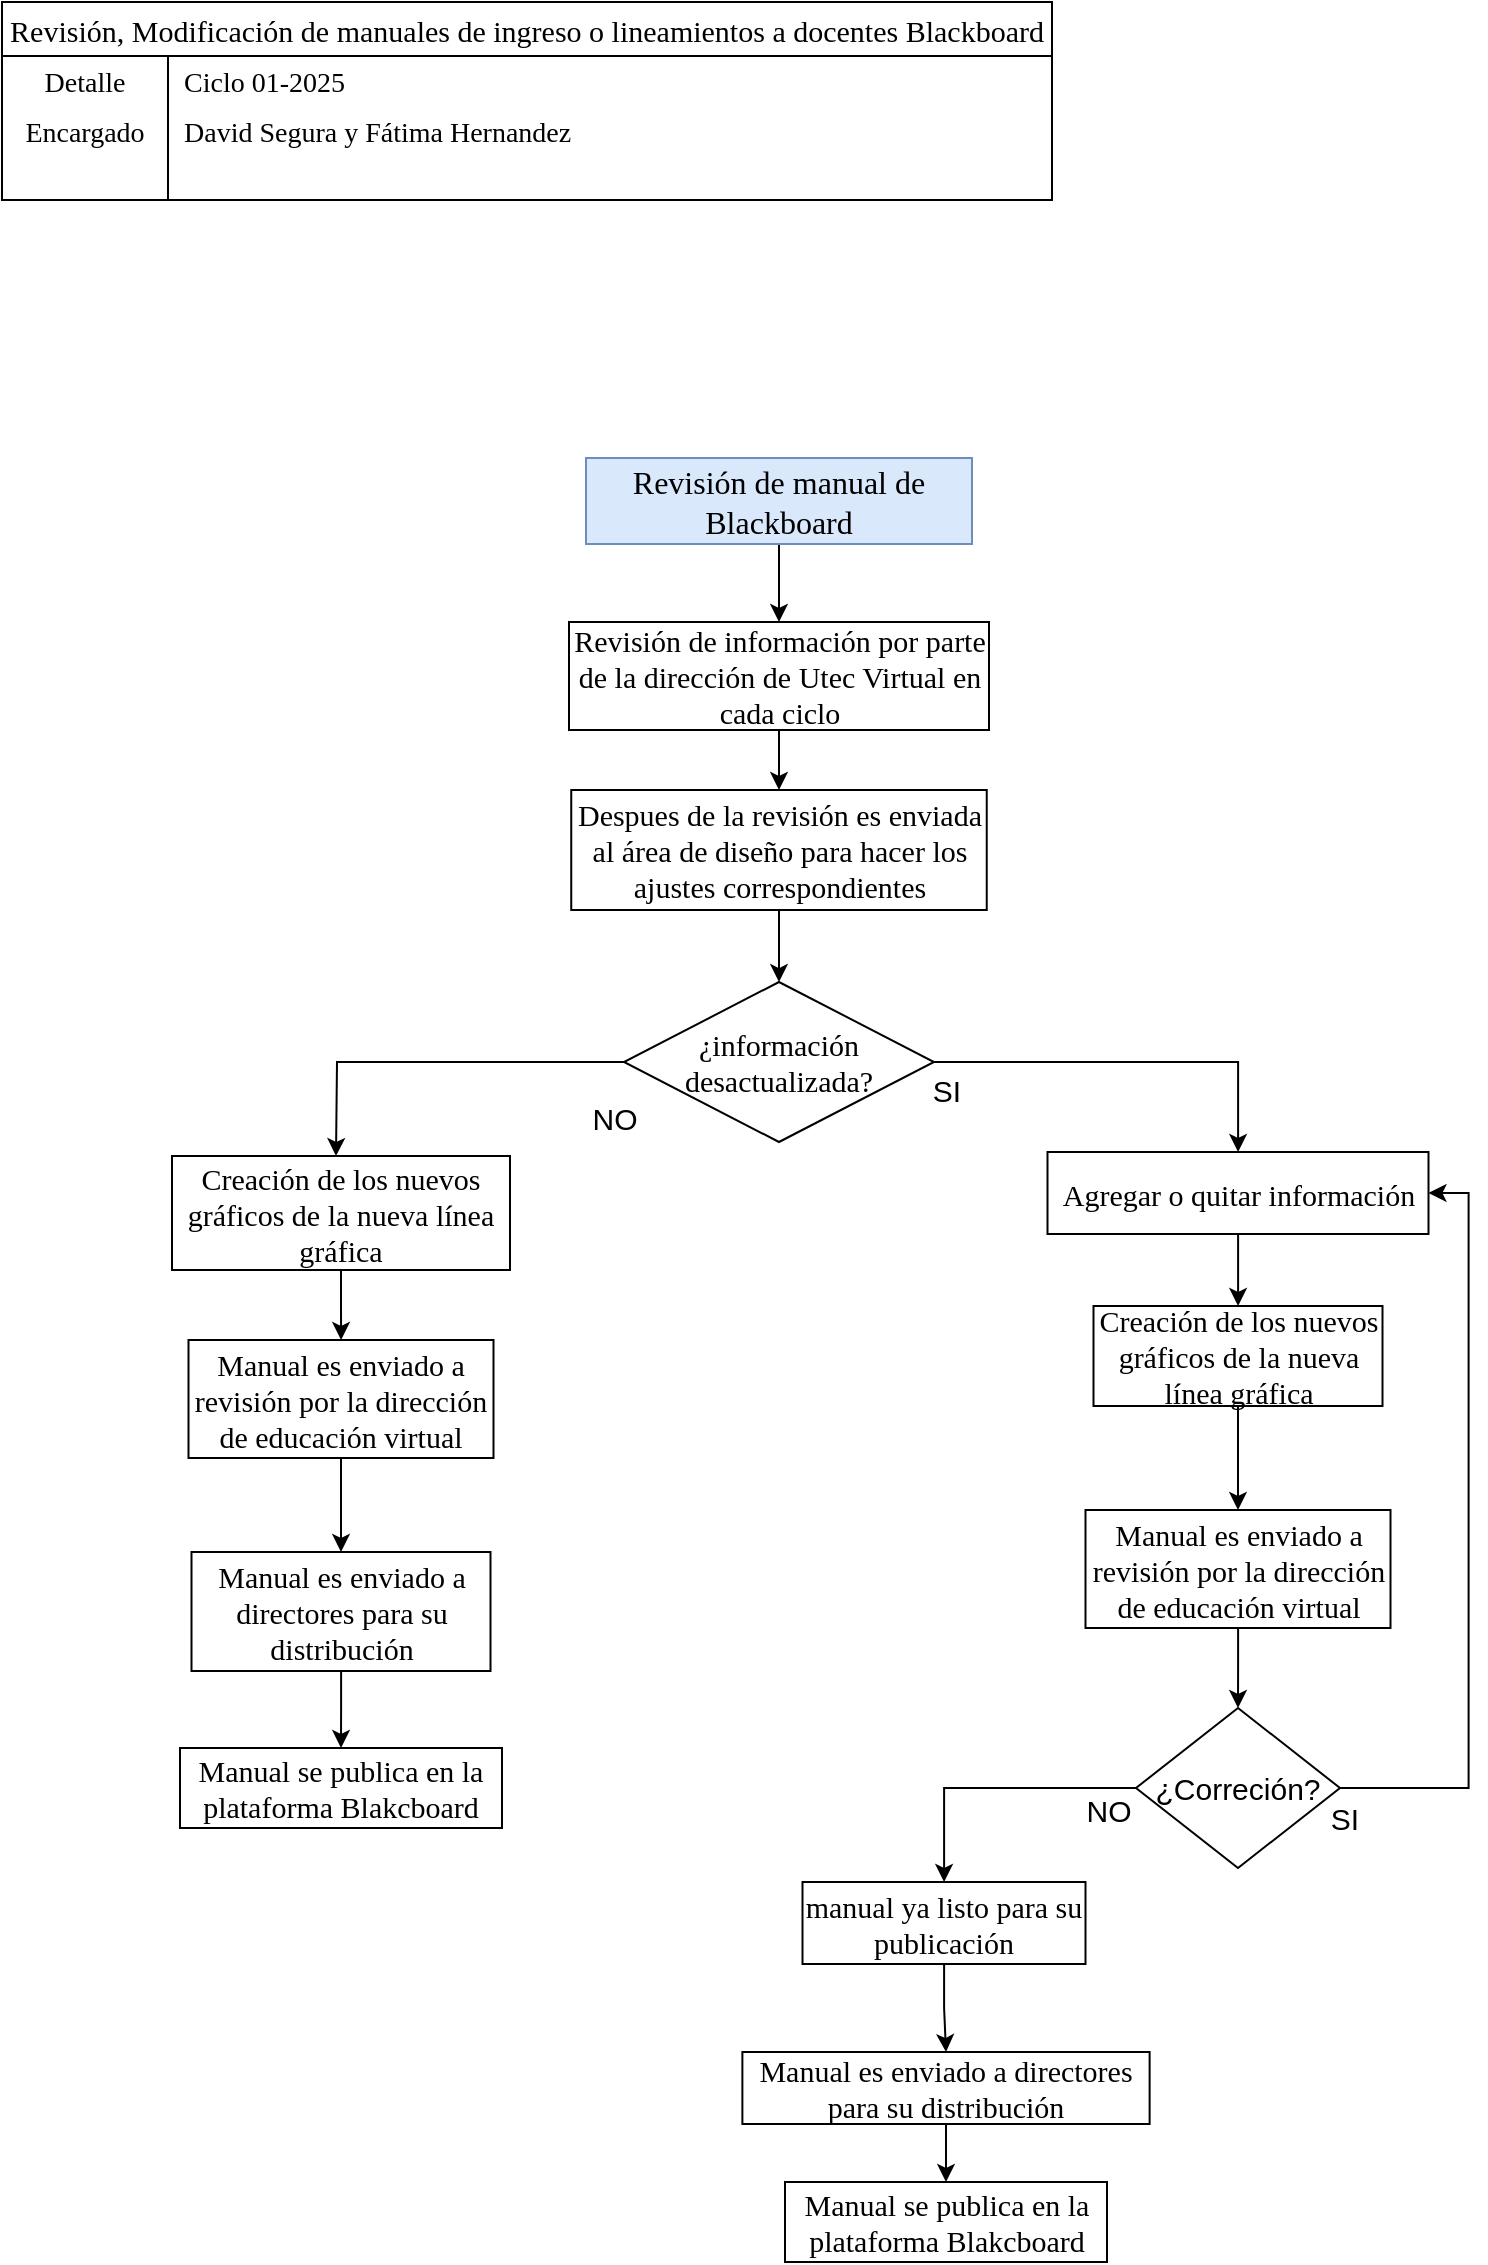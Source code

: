 <mxfile version="28.0.6">
  <diagram name="Página-1" id="sNR0so8HqOp0t1FQ7GcU">
    <mxGraphModel dx="1426" dy="841" grid="0" gridSize="10" guides="1" tooltips="1" connect="1" arrows="1" fold="1" page="1" pageScale="1" pageWidth="827" pageHeight="1169" math="0" shadow="0">
      <root>
        <mxCell id="0" />
        <mxCell id="1" parent="0" />
        <mxCell id="Yqn3SmFSZfBz6iIgO0mk-1" value="&lt;span style=&quot;color: rgba(0, 0, 0, 0); font-family: monospace; font-size: 0px; text-wrap-mode: nowrap;&quot;&gt;%3CmxGraphModel%3E%3Croot%3E%3CmxCell%20id%3D%220%22%2F%3E%3CmxCell%20id%3D%221%22%20parent%3D%220%22%2F%3E%3CmxCell%20id%3D%222%22%20value%3D%22Crear%20tabla%20din%C3%A1mica%20para%20agrupar%20por%20facultad%20de%20Maestr%C3%ADa%20y%20contabilizar%20aulas%22%20style%3D%22whiteSpace%3Dwrap%3Bhtml%3D1%3Brounded%3D0%3BfontFamily%3DTimes%20New%20Roman%3BfontSize%3D14%3B%22%20vertex%3D%221%22%20parent%3D%221%22%3E%3CmxGeometry%20x%3D%22586.5%22%20y%3D%22691%22%20width%3D%22125%22%20height%3D%2264%22%20as%3D%22geometry%22%2F%3E%3C%2FmxCell%3E%3C%2Froot%3E%3C%2FmxGraphModel%3E&lt;/span&gt;" style="text;whiteSpace=wrap;html=1;" vertex="1" parent="1">
          <mxGeometry x="63" y="40" width="110" height="40" as="geometry" />
        </mxCell>
        <mxCell id="Yqn3SmFSZfBz6iIgO0mk-2" value="Revisión, Modificación de manuales de ingreso o lineamientos a docentes Blackboard" style="shape=table;startSize=27;container=1;collapsible=0;childLayout=tableLayout;fixedRows=1;rowLines=0;fontStyle=0;fontSize=15;fontFamily=Times New Roman;" vertex="1" parent="1">
          <mxGeometry x="23" y="20" width="525" height="99" as="geometry" />
        </mxCell>
        <mxCell id="Yqn3SmFSZfBz6iIgO0mk-3" value="" style="shape=tableRow;horizontal=0;startSize=0;swimlaneHead=0;swimlaneBody=0;top=0;left=0;bottom=0;right=0;collapsible=0;dropTarget=0;fillColor=none;points=[[0,0.5],[1,0.5]];portConstraint=eastwest;strokeColor=inherit;fontSize=16;fontFamily=Times New Roman;" vertex="1" parent="Yqn3SmFSZfBz6iIgO0mk-2">
          <mxGeometry y="27" width="525" height="22" as="geometry" />
        </mxCell>
        <mxCell id="Yqn3SmFSZfBz6iIgO0mk-4" value="&lt;font style=&quot;font-size: 14px;&quot;&gt;Detalle&lt;/font&gt;&lt;div&gt;&lt;br&gt;&lt;/div&gt;" style="shape=partialRectangle;html=1;whiteSpace=wrap;connectable=0;fillColor=none;top=0;left=0;bottom=0;right=0;overflow=hidden;pointerEvents=1;strokeColor=inherit;fontSize=16;fontFamily=Times New Roman;" vertex="1" parent="Yqn3SmFSZfBz6iIgO0mk-3">
          <mxGeometry width="83" height="22" as="geometry">
            <mxRectangle width="83" height="22" as="alternateBounds" />
          </mxGeometry>
        </mxCell>
        <mxCell id="Yqn3SmFSZfBz6iIgO0mk-5" value="&lt;font style=&quot;font-size: 14px;&quot;&gt;Ciclo 01-2025&lt;/font&gt;" style="shape=partialRectangle;html=1;whiteSpace=wrap;connectable=0;fillColor=none;top=0;left=0;bottom=0;right=0;align=left;spacingLeft=6;overflow=hidden;strokeColor=inherit;fontSize=16;fontFamily=Times New Roman;" vertex="1" parent="Yqn3SmFSZfBz6iIgO0mk-3">
          <mxGeometry x="83" width="442" height="22" as="geometry">
            <mxRectangle width="442" height="22" as="alternateBounds" />
          </mxGeometry>
        </mxCell>
        <mxCell id="Yqn3SmFSZfBz6iIgO0mk-6" value="" style="shape=tableRow;horizontal=0;startSize=0;swimlaneHead=0;swimlaneBody=0;top=0;left=0;bottom=0;right=0;collapsible=0;dropTarget=0;fillColor=none;points=[[0,0.5],[1,0.5]];portConstraint=eastwest;strokeColor=inherit;fontSize=16;fontFamily=Times New Roman;" vertex="1" parent="Yqn3SmFSZfBz6iIgO0mk-2">
          <mxGeometry y="49" width="525" height="30" as="geometry" />
        </mxCell>
        <mxCell id="Yqn3SmFSZfBz6iIgO0mk-7" value="&lt;font style=&quot;font-size: 14px;&quot;&gt;Encargado&lt;/font&gt;" style="shape=partialRectangle;html=1;whiteSpace=wrap;connectable=0;fillColor=none;top=0;left=0;bottom=0;right=0;overflow=hidden;strokeColor=inherit;fontSize=16;fontFamily=Times New Roman;" vertex="1" parent="Yqn3SmFSZfBz6iIgO0mk-6">
          <mxGeometry width="83" height="30" as="geometry">
            <mxRectangle width="83" height="30" as="alternateBounds" />
          </mxGeometry>
        </mxCell>
        <mxCell id="Yqn3SmFSZfBz6iIgO0mk-8" value="&lt;span style=&quot;font-size: 14px;&quot;&gt;David Segura y Fátima Hernandez&lt;/span&gt;" style="shape=partialRectangle;html=1;whiteSpace=wrap;connectable=0;fillColor=none;top=0;left=0;bottom=0;right=0;align=left;spacingLeft=6;overflow=hidden;strokeColor=inherit;fontSize=16;fontFamily=Times New Roman;" vertex="1" parent="Yqn3SmFSZfBz6iIgO0mk-6">
          <mxGeometry x="83" width="442" height="30" as="geometry">
            <mxRectangle width="442" height="30" as="alternateBounds" />
          </mxGeometry>
        </mxCell>
        <mxCell id="Yqn3SmFSZfBz6iIgO0mk-9" value="" style="shape=tableRow;horizontal=0;startSize=0;swimlaneHead=0;swimlaneBody=0;top=0;left=0;bottom=0;right=0;collapsible=0;dropTarget=0;fillColor=none;points=[[0,0.5],[1,0.5]];portConstraint=eastwest;strokeColor=inherit;fontSize=16;fontFamily=Times New Roman;" vertex="1" parent="Yqn3SmFSZfBz6iIgO0mk-2">
          <mxGeometry y="79" width="525" height="20" as="geometry" />
        </mxCell>
        <mxCell id="Yqn3SmFSZfBz6iIgO0mk-10" value="" style="shape=partialRectangle;html=1;whiteSpace=wrap;connectable=0;fillColor=none;top=0;left=0;bottom=0;right=0;overflow=hidden;strokeColor=inherit;fontSize=16;fontFamily=Times New Roman;" vertex="1" parent="Yqn3SmFSZfBz6iIgO0mk-9">
          <mxGeometry width="83" height="20" as="geometry">
            <mxRectangle width="83" height="20" as="alternateBounds" />
          </mxGeometry>
        </mxCell>
        <mxCell id="Yqn3SmFSZfBz6iIgO0mk-11" value="" style="shape=partialRectangle;html=1;whiteSpace=wrap;connectable=0;fillColor=none;top=0;left=0;bottom=0;right=0;align=left;spacingLeft=6;overflow=hidden;strokeColor=inherit;fontSize=16;fontFamily=Times New Roman;" vertex="1" parent="Yqn3SmFSZfBz6iIgO0mk-9">
          <mxGeometry x="83" width="442" height="20" as="geometry">
            <mxRectangle width="442" height="20" as="alternateBounds" />
          </mxGeometry>
        </mxCell>
        <mxCell id="Yqn3SmFSZfBz6iIgO0mk-12" value="" style="edgeStyle=orthogonalEdgeStyle;rounded=0;orthogonalLoop=1;jettySize=auto;html=1;fontSize=15;" edge="1" parent="1" source="Yqn3SmFSZfBz6iIgO0mk-13" target="Yqn3SmFSZfBz6iIgO0mk-15">
          <mxGeometry relative="1" as="geometry" />
        </mxCell>
        <mxCell id="Yqn3SmFSZfBz6iIgO0mk-13" value="&lt;font style=&quot;font-size: 16px;&quot; face=&quot;Times New Roman&quot;&gt;Revisión de manual de Blackboard&lt;/font&gt;" style="rounded=0;whiteSpace=wrap;html=1;fillColor=#dae8fc;strokeColor=#6c8ebf;fontSize=15;" vertex="1" parent="1">
          <mxGeometry x="315" y="248" width="193" height="43" as="geometry" />
        </mxCell>
        <mxCell id="Yqn3SmFSZfBz6iIgO0mk-14" value="" style="edgeStyle=orthogonalEdgeStyle;rounded=0;orthogonalLoop=1;jettySize=auto;html=1;fontSize=15;" edge="1" parent="1" source="Yqn3SmFSZfBz6iIgO0mk-15" target="Yqn3SmFSZfBz6iIgO0mk-17">
          <mxGeometry relative="1" as="geometry" />
        </mxCell>
        <mxCell id="Yqn3SmFSZfBz6iIgO0mk-15" value="&lt;font face=&quot;Times New Roman&quot;&gt;Revisión de información por parte de la dirección de Utec Virtual en cada ciclo&lt;/font&gt;" style="rounded=0;whiteSpace=wrap;html=1;fontSize=15;" vertex="1" parent="1">
          <mxGeometry x="306.5" y="330" width="210" height="54" as="geometry" />
        </mxCell>
        <mxCell id="Yqn3SmFSZfBz6iIgO0mk-16" value="" style="edgeStyle=orthogonalEdgeStyle;rounded=0;orthogonalLoop=1;jettySize=auto;html=1;fontSize=15;" edge="1" parent="1" source="Yqn3SmFSZfBz6iIgO0mk-17" target="Yqn3SmFSZfBz6iIgO0mk-20">
          <mxGeometry relative="1" as="geometry" />
        </mxCell>
        <mxCell id="Yqn3SmFSZfBz6iIgO0mk-17" value="&lt;font face=&quot;Times New Roman&quot;&gt;Despues de la revisión es enviada al área de diseño para hacer los ajustes correspondientes&lt;/font&gt;" style="whiteSpace=wrap;html=1;fontSize=15;rounded=0;" vertex="1" parent="1">
          <mxGeometry x="307.62" y="414" width="207.75" height="60" as="geometry" />
        </mxCell>
        <mxCell id="Yqn3SmFSZfBz6iIgO0mk-18" value="" style="edgeStyle=orthogonalEdgeStyle;rounded=0;orthogonalLoop=1;jettySize=auto;html=1;fontSize=15;" edge="1" parent="1" source="Yqn3SmFSZfBz6iIgO0mk-20" target="Yqn3SmFSZfBz6iIgO0mk-24">
          <mxGeometry relative="1" as="geometry" />
        </mxCell>
        <mxCell id="Yqn3SmFSZfBz6iIgO0mk-19" value="" style="edgeStyle=orthogonalEdgeStyle;rounded=0;orthogonalLoop=1;jettySize=auto;html=1;fontSize=15;" edge="1" parent="1" source="Yqn3SmFSZfBz6iIgO0mk-20">
          <mxGeometry relative="1" as="geometry">
            <mxPoint x="190" y="597" as="targetPoint" />
          </mxGeometry>
        </mxCell>
        <mxCell id="Yqn3SmFSZfBz6iIgO0mk-20" value="&lt;font face=&quot;Times New Roman&quot;&gt;¿información desactualizada?&lt;/font&gt;" style="rhombus;whiteSpace=wrap;html=1;fontSize=15;rounded=0;" vertex="1" parent="1">
          <mxGeometry x="333.99" y="510" width="155.01" height="80" as="geometry" />
        </mxCell>
        <mxCell id="Yqn3SmFSZfBz6iIgO0mk-21" value="NO" style="text;html=1;align=center;verticalAlign=middle;resizable=0;points=[];autosize=1;strokeColor=none;fillColor=none;fontSize=15;" vertex="1" parent="1">
          <mxGeometry x="308" y="563" width="41" height="30" as="geometry" />
        </mxCell>
        <mxCell id="Yqn3SmFSZfBz6iIgO0mk-22" value="SI" style="text;html=1;align=center;verticalAlign=middle;resizable=0;points=[];autosize=1;strokeColor=none;fillColor=none;fontSize=15;" vertex="1" parent="1">
          <mxGeometry x="479" y="549" width="32" height="30" as="geometry" />
        </mxCell>
        <mxCell id="Yqn3SmFSZfBz6iIgO0mk-23" value="" style="edgeStyle=orthogonalEdgeStyle;rounded=0;orthogonalLoop=1;jettySize=auto;html=1;fontSize=15;" edge="1" parent="1" source="Yqn3SmFSZfBz6iIgO0mk-24" target="Yqn3SmFSZfBz6iIgO0mk-26">
          <mxGeometry relative="1" as="geometry" />
        </mxCell>
        <mxCell id="Yqn3SmFSZfBz6iIgO0mk-24" value="&lt;font face=&quot;Times New Roman&quot;&gt;Agregar o quitar información&lt;/font&gt;" style="whiteSpace=wrap;html=1;fontSize=15;rounded=0;" vertex="1" parent="1">
          <mxGeometry x="545.75" y="595" width="190.5" height="41" as="geometry" />
        </mxCell>
        <mxCell id="Yqn3SmFSZfBz6iIgO0mk-25" value="" style="edgeStyle=orthogonalEdgeStyle;rounded=0;orthogonalLoop=1;jettySize=auto;html=1;fontSize=15;" edge="1" parent="1" source="Yqn3SmFSZfBz6iIgO0mk-26" target="Yqn3SmFSZfBz6iIgO0mk-32">
          <mxGeometry relative="1" as="geometry" />
        </mxCell>
        <mxCell id="Yqn3SmFSZfBz6iIgO0mk-26" value="&lt;font face=&quot;Times New Roman&quot;&gt;Creación de los nuevos gráficos de la nueva línea gráfica&lt;/font&gt;" style="whiteSpace=wrap;html=1;fontSize=15;rounded=0;" vertex="1" parent="1">
          <mxGeometry x="568.75" y="672" width="144.5" height="50" as="geometry" />
        </mxCell>
        <mxCell id="Yqn3SmFSZfBz6iIgO0mk-27" value="" style="edgeStyle=orthogonalEdgeStyle;rounded=0;orthogonalLoop=1;jettySize=auto;html=1;fontSize=15;" edge="1" parent="1" source="Yqn3SmFSZfBz6iIgO0mk-28" target="Yqn3SmFSZfBz6iIgO0mk-30">
          <mxGeometry relative="1" as="geometry" />
        </mxCell>
        <mxCell id="Yqn3SmFSZfBz6iIgO0mk-28" value="&lt;font face=&quot;Times New Roman&quot;&gt;Creación de los nuevos gráficos de la nueva línea gráfica&lt;/font&gt;" style="whiteSpace=wrap;html=1;fontSize=15;rounded=0;" vertex="1" parent="1">
          <mxGeometry x="108" y="597" width="169" height="57" as="geometry" />
        </mxCell>
        <mxCell id="Yqn3SmFSZfBz6iIgO0mk-29" value="" style="edgeStyle=orthogonalEdgeStyle;rounded=0;orthogonalLoop=1;jettySize=auto;html=1;fontSize=15;" edge="1" parent="1" source="Yqn3SmFSZfBz6iIgO0mk-30" target="Yqn3SmFSZfBz6iIgO0mk-41">
          <mxGeometry relative="1" as="geometry" />
        </mxCell>
        <mxCell id="Yqn3SmFSZfBz6iIgO0mk-30" value="&lt;font face=&quot;Times New Roman&quot;&gt;Manual es enviado a revisión por la dirección de educación virtual&lt;/font&gt;" style="whiteSpace=wrap;html=1;fontSize=15;rounded=0;" vertex="1" parent="1">
          <mxGeometry x="116.25" y="689" width="152.5" height="59" as="geometry" />
        </mxCell>
        <mxCell id="Yqn3SmFSZfBz6iIgO0mk-31" value="" style="edgeStyle=orthogonalEdgeStyle;rounded=0;orthogonalLoop=1;jettySize=auto;html=1;fontSize=15;" edge="1" parent="1" source="Yqn3SmFSZfBz6iIgO0mk-32" target="Yqn3SmFSZfBz6iIgO0mk-35">
          <mxGeometry relative="1" as="geometry" />
        </mxCell>
        <mxCell id="Yqn3SmFSZfBz6iIgO0mk-32" value="&lt;font face=&quot;Times New Roman&quot;&gt;Manual es enviado a revisión por la dirección de educación virtual&lt;/font&gt;" style="whiteSpace=wrap;html=1;fontSize=15;rounded=0;" vertex="1" parent="1">
          <mxGeometry x="564.75" y="774" width="152.5" height="59" as="geometry" />
        </mxCell>
        <mxCell id="Yqn3SmFSZfBz6iIgO0mk-33" style="edgeStyle=orthogonalEdgeStyle;rounded=0;orthogonalLoop=1;jettySize=auto;html=1;exitX=1;exitY=0.5;exitDx=0;exitDy=0;entryX=1;entryY=0.5;entryDx=0;entryDy=0;fontSize=15;" edge="1" parent="1" source="Yqn3SmFSZfBz6iIgO0mk-35" target="Yqn3SmFSZfBz6iIgO0mk-24">
          <mxGeometry relative="1" as="geometry" />
        </mxCell>
        <mxCell id="Yqn3SmFSZfBz6iIgO0mk-34" value="" style="edgeStyle=orthogonalEdgeStyle;rounded=0;orthogonalLoop=1;jettySize=auto;html=1;fontSize=15;" edge="1" parent="1" source="Yqn3SmFSZfBz6iIgO0mk-35" target="Yqn3SmFSZfBz6iIgO0mk-38">
          <mxGeometry relative="1" as="geometry" />
        </mxCell>
        <mxCell id="Yqn3SmFSZfBz6iIgO0mk-35" value="¿Correción?" style="rhombus;whiteSpace=wrap;html=1;fontSize=15;rounded=0;" vertex="1" parent="1">
          <mxGeometry x="590" y="873" width="102" height="80" as="geometry" />
        </mxCell>
        <mxCell id="Yqn3SmFSZfBz6iIgO0mk-36" value="SI" style="text;html=1;align=center;verticalAlign=middle;resizable=0;points=[];autosize=1;strokeColor=none;fillColor=none;fontSize=15;" vertex="1" parent="1">
          <mxGeometry x="678" y="913" width="32" height="30" as="geometry" />
        </mxCell>
        <mxCell id="Yqn3SmFSZfBz6iIgO0mk-37" value="" style="edgeStyle=orthogonalEdgeStyle;rounded=0;orthogonalLoop=1;jettySize=auto;html=1;fontSize=15;" edge="1" parent="1" source="Yqn3SmFSZfBz6iIgO0mk-38" target="Yqn3SmFSZfBz6iIgO0mk-40">
          <mxGeometry relative="1" as="geometry" />
        </mxCell>
        <mxCell id="Yqn3SmFSZfBz6iIgO0mk-38" value="&lt;font face=&quot;Times New Roman&quot;&gt;manual ya listo para su publicación&lt;/font&gt;" style="whiteSpace=wrap;html=1;fontSize=15;rounded=0;" vertex="1" parent="1">
          <mxGeometry x="423.25" y="960" width="141.5" height="41" as="geometry" />
        </mxCell>
        <mxCell id="Yqn3SmFSZfBz6iIgO0mk-39" value="NO&lt;div&gt;&lt;br&gt;&lt;/div&gt;" style="text;html=1;align=center;verticalAlign=middle;resizable=0;points=[];autosize=1;strokeColor=none;fillColor=none;fontSize=15;" vertex="1" parent="1">
          <mxGeometry x="555.81" y="909" width="41" height="48" as="geometry" />
        </mxCell>
        <mxCell id="Yqn3SmFSZfBz6iIgO0mk-43" value="" style="edgeStyle=orthogonalEdgeStyle;rounded=0;orthogonalLoop=1;jettySize=auto;html=1;" edge="1" parent="1" source="Yqn3SmFSZfBz6iIgO0mk-40" target="Yqn3SmFSZfBz6iIgO0mk-42">
          <mxGeometry relative="1" as="geometry" />
        </mxCell>
        <mxCell id="Yqn3SmFSZfBz6iIgO0mk-40" value="&lt;font face=&quot;Times New Roman&quot;&gt;Manual es enviado a directores para su distribución&lt;/font&gt;" style="whiteSpace=wrap;html=1;fontSize=15;rounded=0;" vertex="1" parent="1">
          <mxGeometry x="393.19" y="1045" width="203.62" height="36" as="geometry" />
        </mxCell>
        <mxCell id="Yqn3SmFSZfBz6iIgO0mk-45" value="" style="edgeStyle=orthogonalEdgeStyle;rounded=0;orthogonalLoop=1;jettySize=auto;html=1;" edge="1" parent="1" source="Yqn3SmFSZfBz6iIgO0mk-41" target="Yqn3SmFSZfBz6iIgO0mk-44">
          <mxGeometry relative="1" as="geometry" />
        </mxCell>
        <mxCell id="Yqn3SmFSZfBz6iIgO0mk-41" value="&lt;font face=&quot;Times New Roman&quot;&gt;Manual es enviado a directores para su distribución&lt;/font&gt;" style="whiteSpace=wrap;html=1;fontSize=15;rounded=0;" vertex="1" parent="1">
          <mxGeometry x="117.75" y="795" width="149.5" height="59.5" as="geometry" />
        </mxCell>
        <mxCell id="Yqn3SmFSZfBz6iIgO0mk-42" value="&lt;font face=&quot;Times New Roman&quot;&gt;Manual se publica en la plataforma Blakcboard&lt;/font&gt;" style="whiteSpace=wrap;html=1;fontSize=15;rounded=0;" vertex="1" parent="1">
          <mxGeometry x="414.5" y="1110" width="161" height="40" as="geometry" />
        </mxCell>
        <mxCell id="Yqn3SmFSZfBz6iIgO0mk-44" value="&lt;font face=&quot;Times New Roman&quot;&gt;Manual se publica en la plataforma Blakcboard&lt;/font&gt;" style="whiteSpace=wrap;html=1;fontSize=15;rounded=0;" vertex="1" parent="1">
          <mxGeometry x="112" y="893" width="161" height="40" as="geometry" />
        </mxCell>
      </root>
    </mxGraphModel>
  </diagram>
</mxfile>
